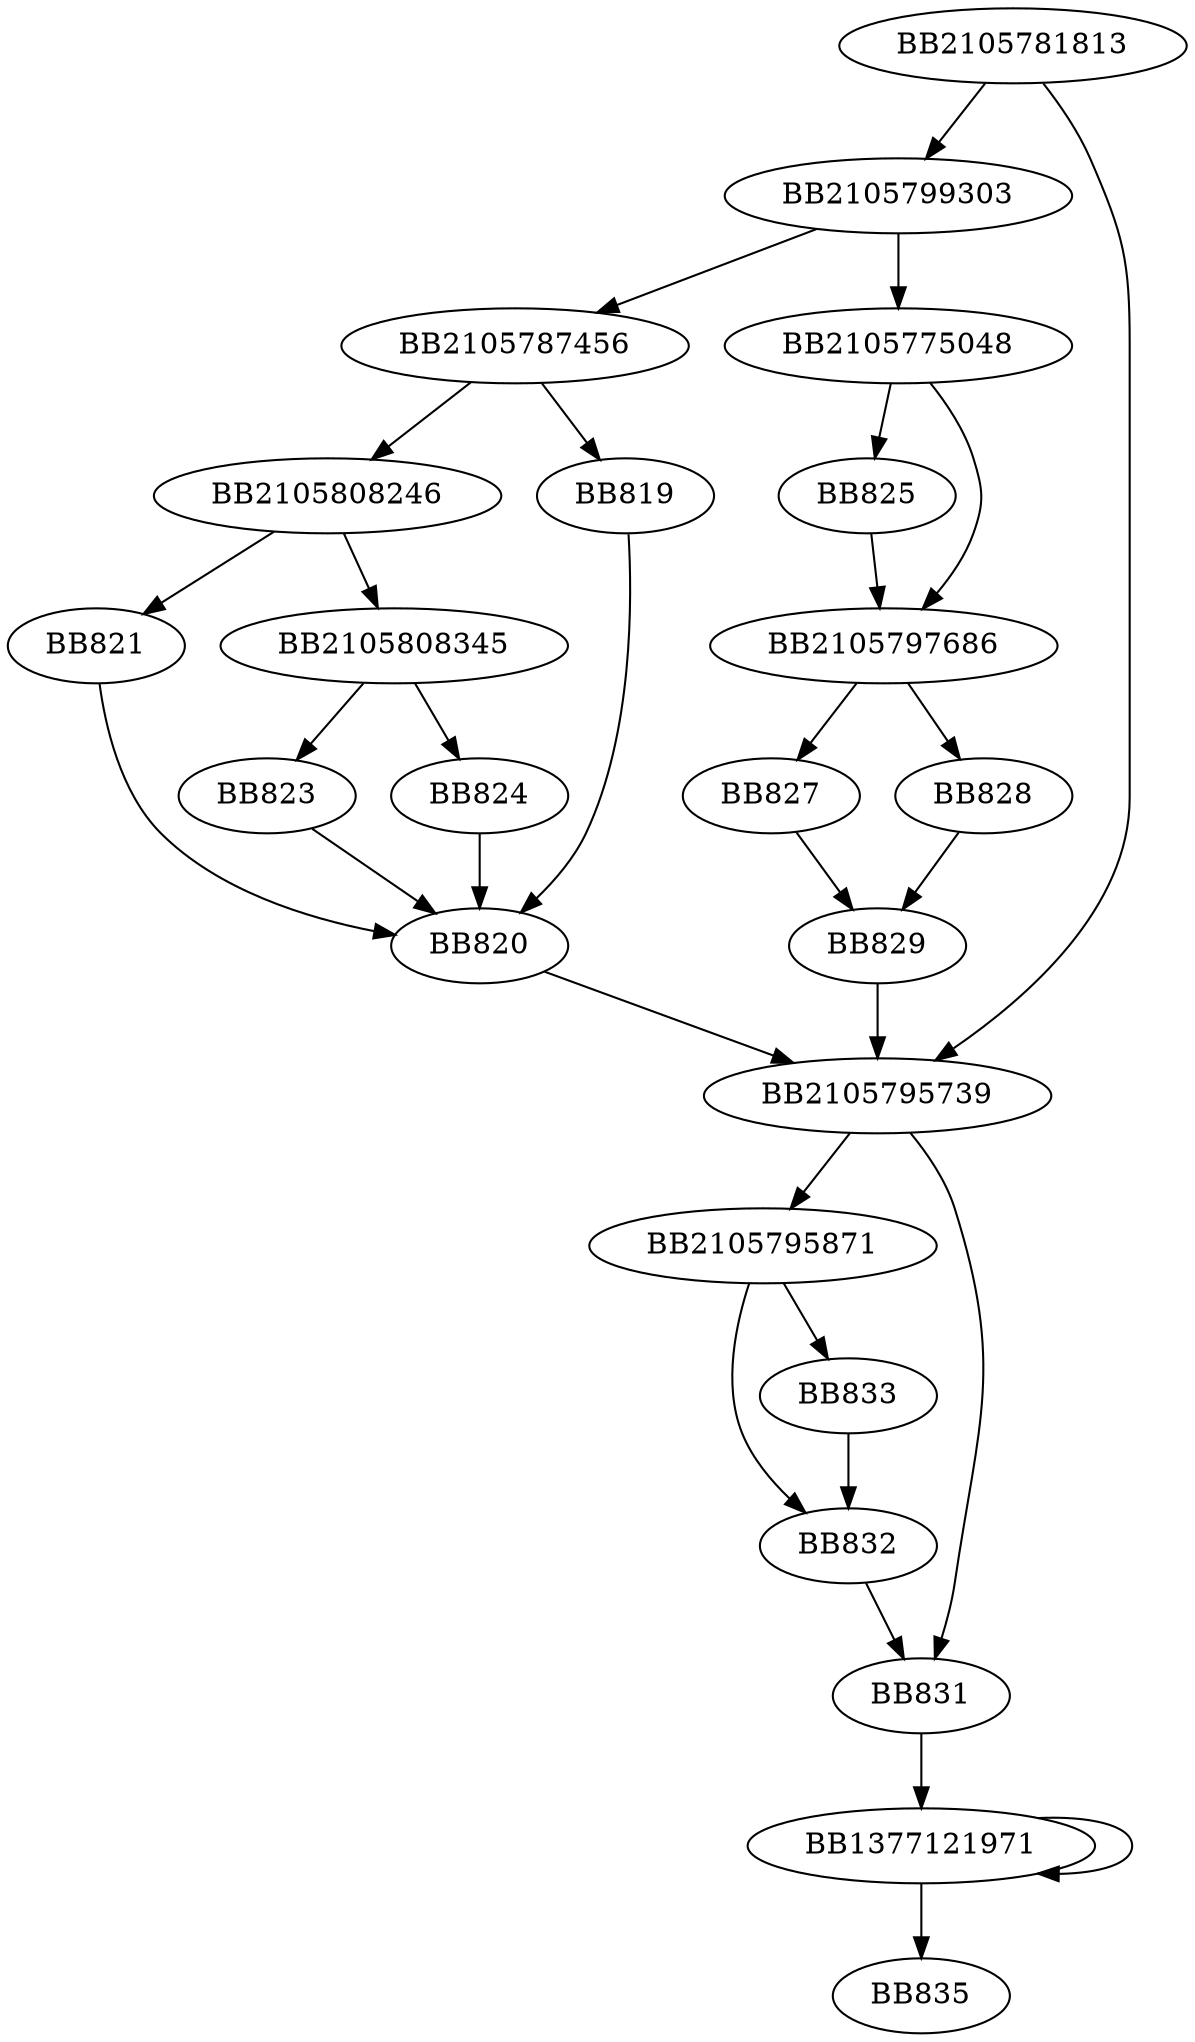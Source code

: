 digraph G{
	BB2105781813->BB2105799303;
	BB2105781813->BB2105795739;
	BB2105799303->BB2105787456;
	BB2105799303->BB2105775048;
	BB2105787456->BB2105808246;
	BB2105787456->BB819;
	BB819->BB820;
	BB2105808246->BB821;
	BB2105808246->BB2105808345;
	BB821->BB820;
	BB2105808345->BB823;
	BB2105808345->BB824;
	BB823->BB820;
	BB824->BB820;
	BB820->BB2105795739;
	BB2105775048->BB825;
	BB2105775048->BB2105797686;
	BB825->BB2105797686;
	BB2105797686->BB827;
	BB2105797686->BB828;
	BB828->BB829;
	BB827->BB829;
	BB829->BB2105795739;
	BB2105795739->BB2105795871;
	BB2105795739->BB831;
	BB2105795871->BB832;
	BB2105795871->BB833;
	BB833->BB832;
	BB832->BB831;
	BB831->BB1377121971;
	BB1377121971->BB835;
	BB1377121971->BB1377121971;
}
